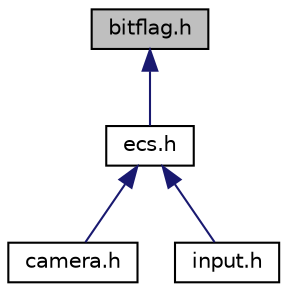 digraph "bitflag.h"
{
 // LATEX_PDF_SIZE
  edge [fontname="Helvetica",fontsize="10",labelfontname="Helvetica",labelfontsize="10"];
  node [fontname="Helvetica",fontsize="10",shape=record];
  Node1 [label="bitflag.h",height=0.2,width=0.4,color="black", fillcolor="grey75", style="filled", fontcolor="black",tooltip=" "];
  Node1 -> Node2 [dir="back",color="midnightblue",fontsize="10",style="solid"];
  Node2 [label="ecs.h",height=0.2,width=0.4,color="black", fillcolor="white", style="filled",URL="$ecs_8h.html",tooltip=" "];
  Node2 -> Node3 [dir="back",color="midnightblue",fontsize="10",style="solid"];
  Node3 [label="camera.h",height=0.2,width=0.4,color="black", fillcolor="white", style="filled",URL="$camera_8h.html",tooltip=" "];
  Node2 -> Node4 [dir="back",color="midnightblue",fontsize="10",style="solid"];
  Node4 [label="input.h",height=0.2,width=0.4,color="black", fillcolor="white", style="filled",URL="$input_8h.html",tooltip=" "];
}
